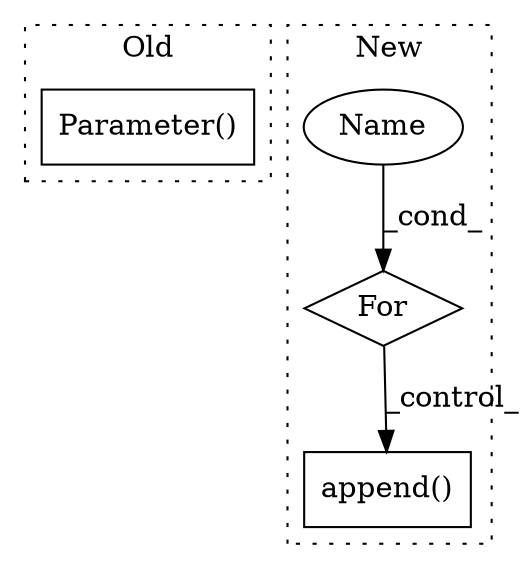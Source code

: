 digraph G {
subgraph cluster0 {
1 [label="Parameter()" a="75" s="806,849" l="13,1" shape="box"];
label = "Old";
style="dotted";
}
subgraph cluster1 {
2 [label="append()" a="75" s="2007,2089" l="24,1" shape="box"];
3 [label="For" a="107" s="1963,1993" l="4,14" shape="diamond"];
4 [label="Name" a="87" s="1967" l="1" shape="ellipse"];
label = "New";
style="dotted";
}
3 -> 2 [label="_control_"];
4 -> 3 [label="_cond_"];
}